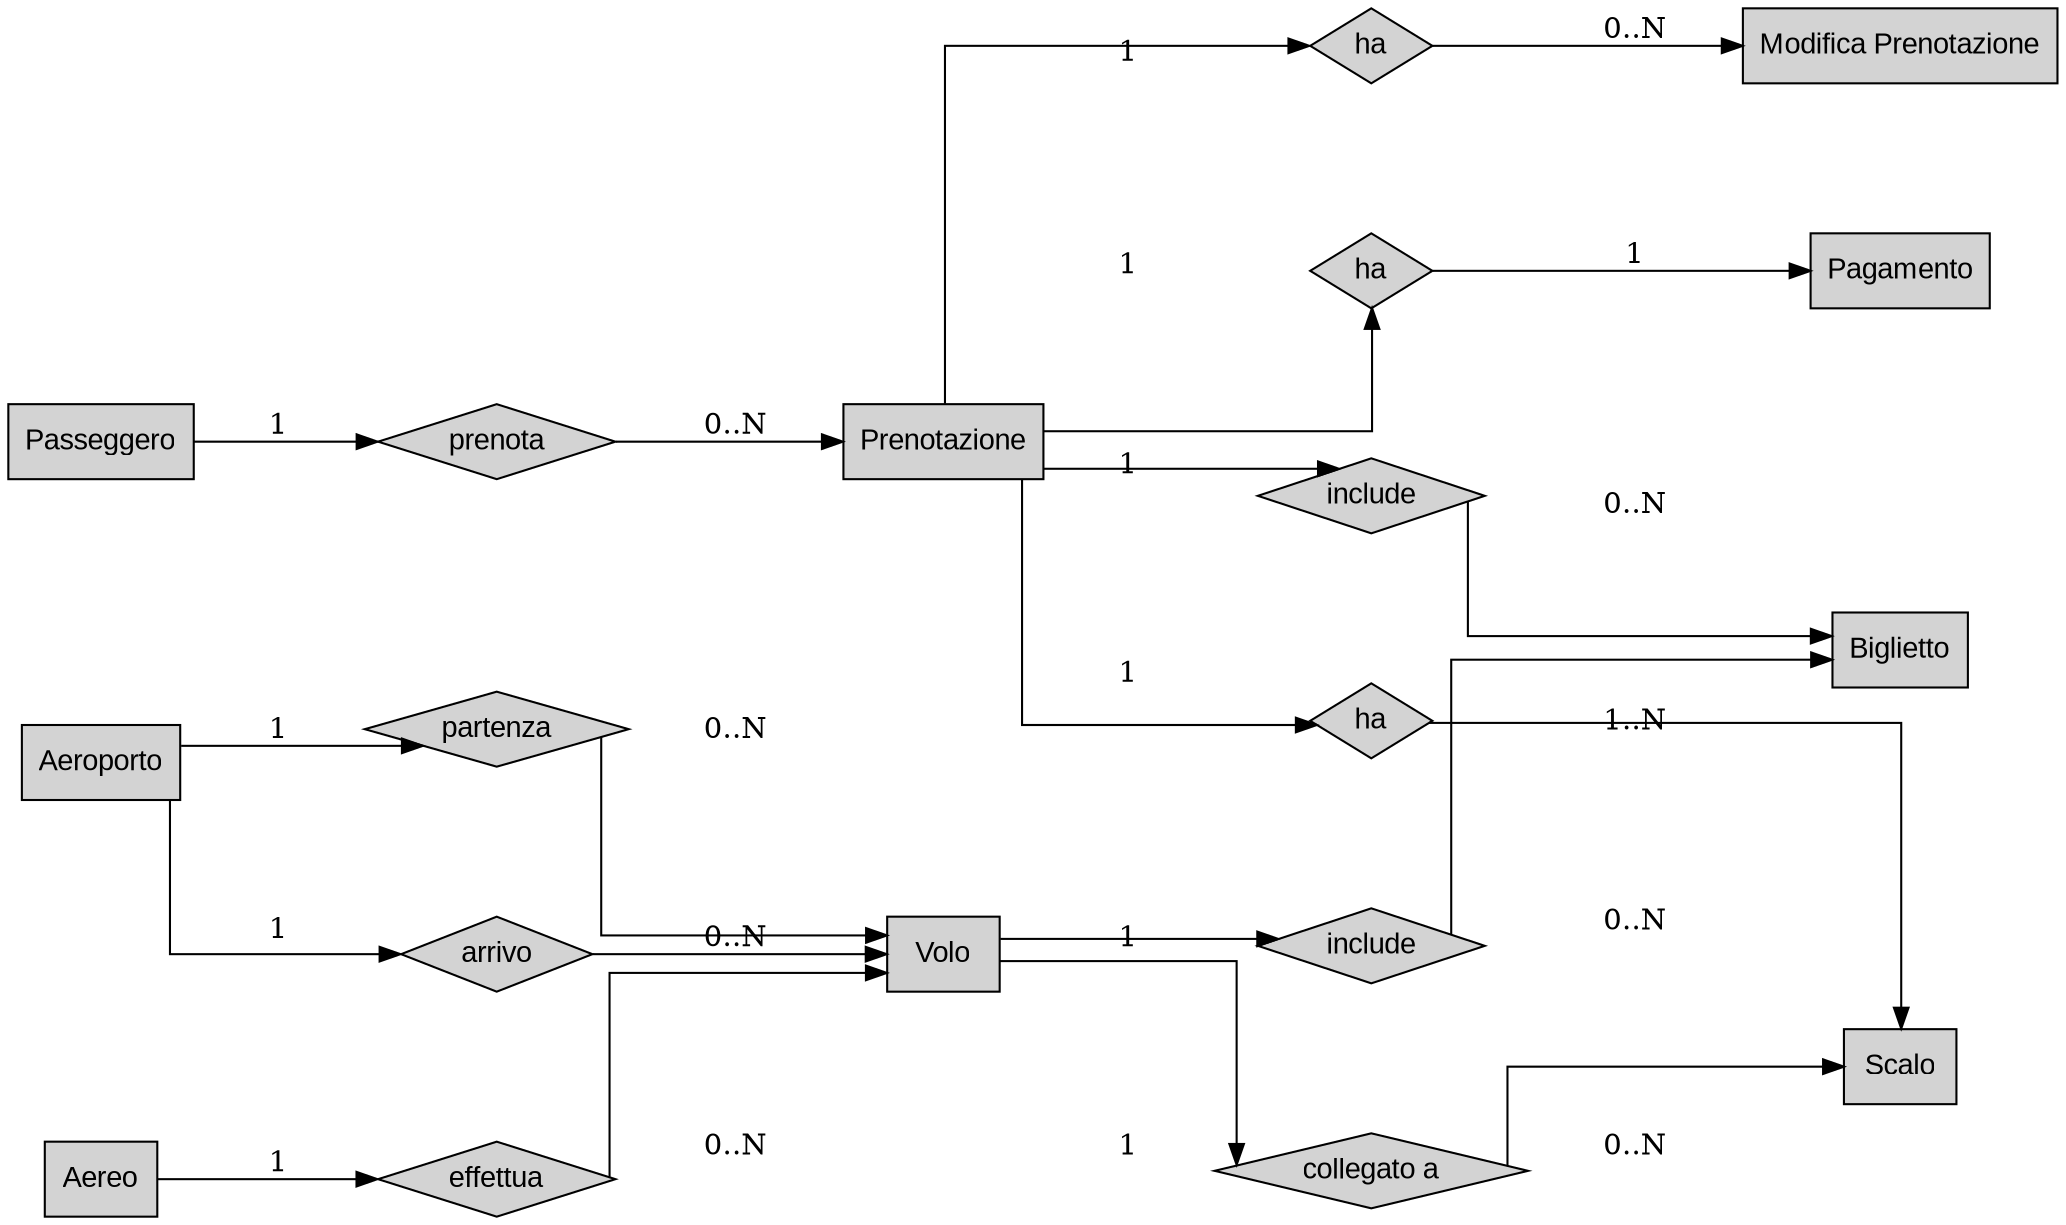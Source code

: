 digraph ER {
  graph [rankdir=LR splines=ortho nodesep=1.0 ranksep=1.0 bgcolor=white];
  node [fontname="Arial" style=filled fillcolor=lightgrey shape=rectangle];

  // Entità
  Passeggero [label="Passeggero"];
  Aeroporto [label="Aeroporto"];
  Aereo [label="Aereo"];
  Volo [label="Volo"];
  Scalo [label="Scalo"];
  Prenotazione [label="Prenotazione"];
  ModificaPrenotazione [label="Modifica Prenotazione"];
  Biglietto [label="Biglietto"];
  Pagamento [label="Pagamento"];

  // Relazioni
  PasseggeroPrenotazione [shape=diamond label="prenota"];
  Passeggero -> PasseggeroPrenotazione [label="1"];
  PasseggeroPrenotazione -> Prenotazione [label="0..N"];

  PrenotazioneModifica [shape=diamond label="ha"];
  Prenotazione -> PrenotazioneModifica [label="1"];
  PrenotazioneModifica -> ModificaPrenotazione [label="0..N"];

  PrenotazioneBiglietto [shape=diamond label="include"];
  Prenotazione -> PrenotazioneBiglietto [label="1"];
  PrenotazioneBiglietto -> Biglietto [label="0..N"];

  PrenotazionePagamento [shape=diamond label="ha"];
  Prenotazione -> PrenotazionePagamento [label="1"];
  PrenotazionePagamento -> Pagamento [label="1"];

  VoloBiglietto [shape=diamond label="include"];
  Volo -> VoloBiglietto [label="1"];
  VoloBiglietto -> Biglietto [label="0..N"];

  AereoVolo [shape=diamond label="effettua"];
  Aereo -> AereoVolo [label="1"];
  AereoVolo -> Volo [label="0..N"];

  AeroportoVoloPartenza [shape=diamond label="partenza"];
  Aeroporto -> AeroportoVoloPartenza [label="1"];
  AeroportoVoloPartenza -> Volo [label="0..N"];

  AeroportoVoloArrivo [shape=diamond label="arrivo"];
  Aeroporto -> AeroportoVoloArrivo [label="1"];
  AeroportoVoloArrivo -> Volo [label="0..N"];

  PrenotazioneScalo [shape=diamond label="ha"];
  Prenotazione -> PrenotazioneScalo [label="1"];
  PrenotazioneScalo -> Scalo [label="1..N"];

  VoloScalo [shape=diamond label="collegato a"];
  Volo -> VoloScalo [label="1"];
  VoloScalo -> Scalo [label="0..N"];
}
